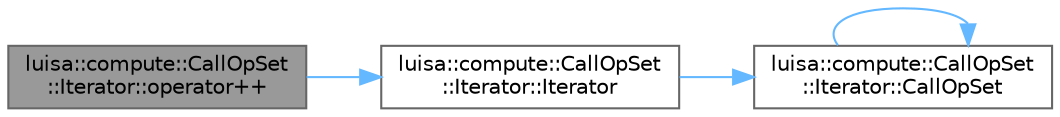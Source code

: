 digraph "luisa::compute::CallOpSet::Iterator::operator++"
{
 // LATEX_PDF_SIZE
  bgcolor="transparent";
  edge [fontname=Helvetica,fontsize=10,labelfontname=Helvetica,labelfontsize=10];
  node [fontname=Helvetica,fontsize=10,shape=box,height=0.2,width=0.4];
  rankdir="LR";
  Node1 [id="Node000001",label="luisa::compute::CallOpSet\l::Iterator::operator++",height=0.2,width=0.4,color="gray40", fillcolor="grey60", style="filled", fontcolor="black",tooltip=" "];
  Node1 -> Node2 [id="edge4_Node000001_Node000002",color="steelblue1",style="solid",tooltip=" "];
  Node2 [id="Node000002",label="luisa::compute::CallOpSet\l::Iterator::Iterator",height=0.2,width=0.4,color="grey40", fillcolor="white", style="filled",URL="$classluisa_1_1compute_1_1_call_op_set_1_1_iterator.html#a5bd09ae123a8ff421b240e883bb627d2",tooltip=" "];
  Node2 -> Node3 [id="edge5_Node000002_Node000003",color="steelblue1",style="solid",tooltip=" "];
  Node3 [id="Node000003",label="luisa::compute::CallOpSet\l::Iterator::CallOpSet",height=0.2,width=0.4,color="grey40", fillcolor="white", style="filled",URL="$classluisa_1_1compute_1_1_call_op_set_1_1_iterator.html#a6a742e80dd050f093745d83bf889df1c",tooltip=" "];
  Node3 -> Node3 [id="edge6_Node000003_Node000003",color="steelblue1",style="solid",tooltip=" "];
}

